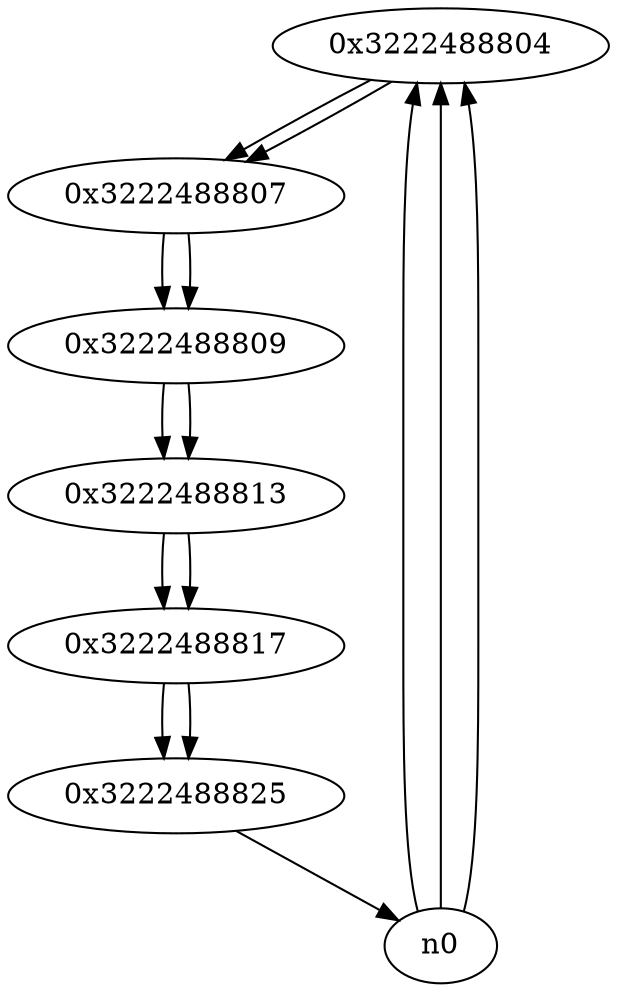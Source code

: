 digraph G{
/* nodes */
  n1 [label="0x3222488804"]
  n2 [label="0x3222488807"]
  n3 [label="0x3222488809"]
  n4 [label="0x3222488813"]
  n5 [label="0x3222488817"]
  n6 [label="0x3222488825"]
/* edges */
n1 -> n2;
n0 -> n1;
n0 -> n1;
n0 -> n1;
n2 -> n3;
n1 -> n2;
n3 -> n4;
n2 -> n3;
n4 -> n5;
n3 -> n4;
n5 -> n6;
n4 -> n5;
n6 -> n0;
n5 -> n6;
}
